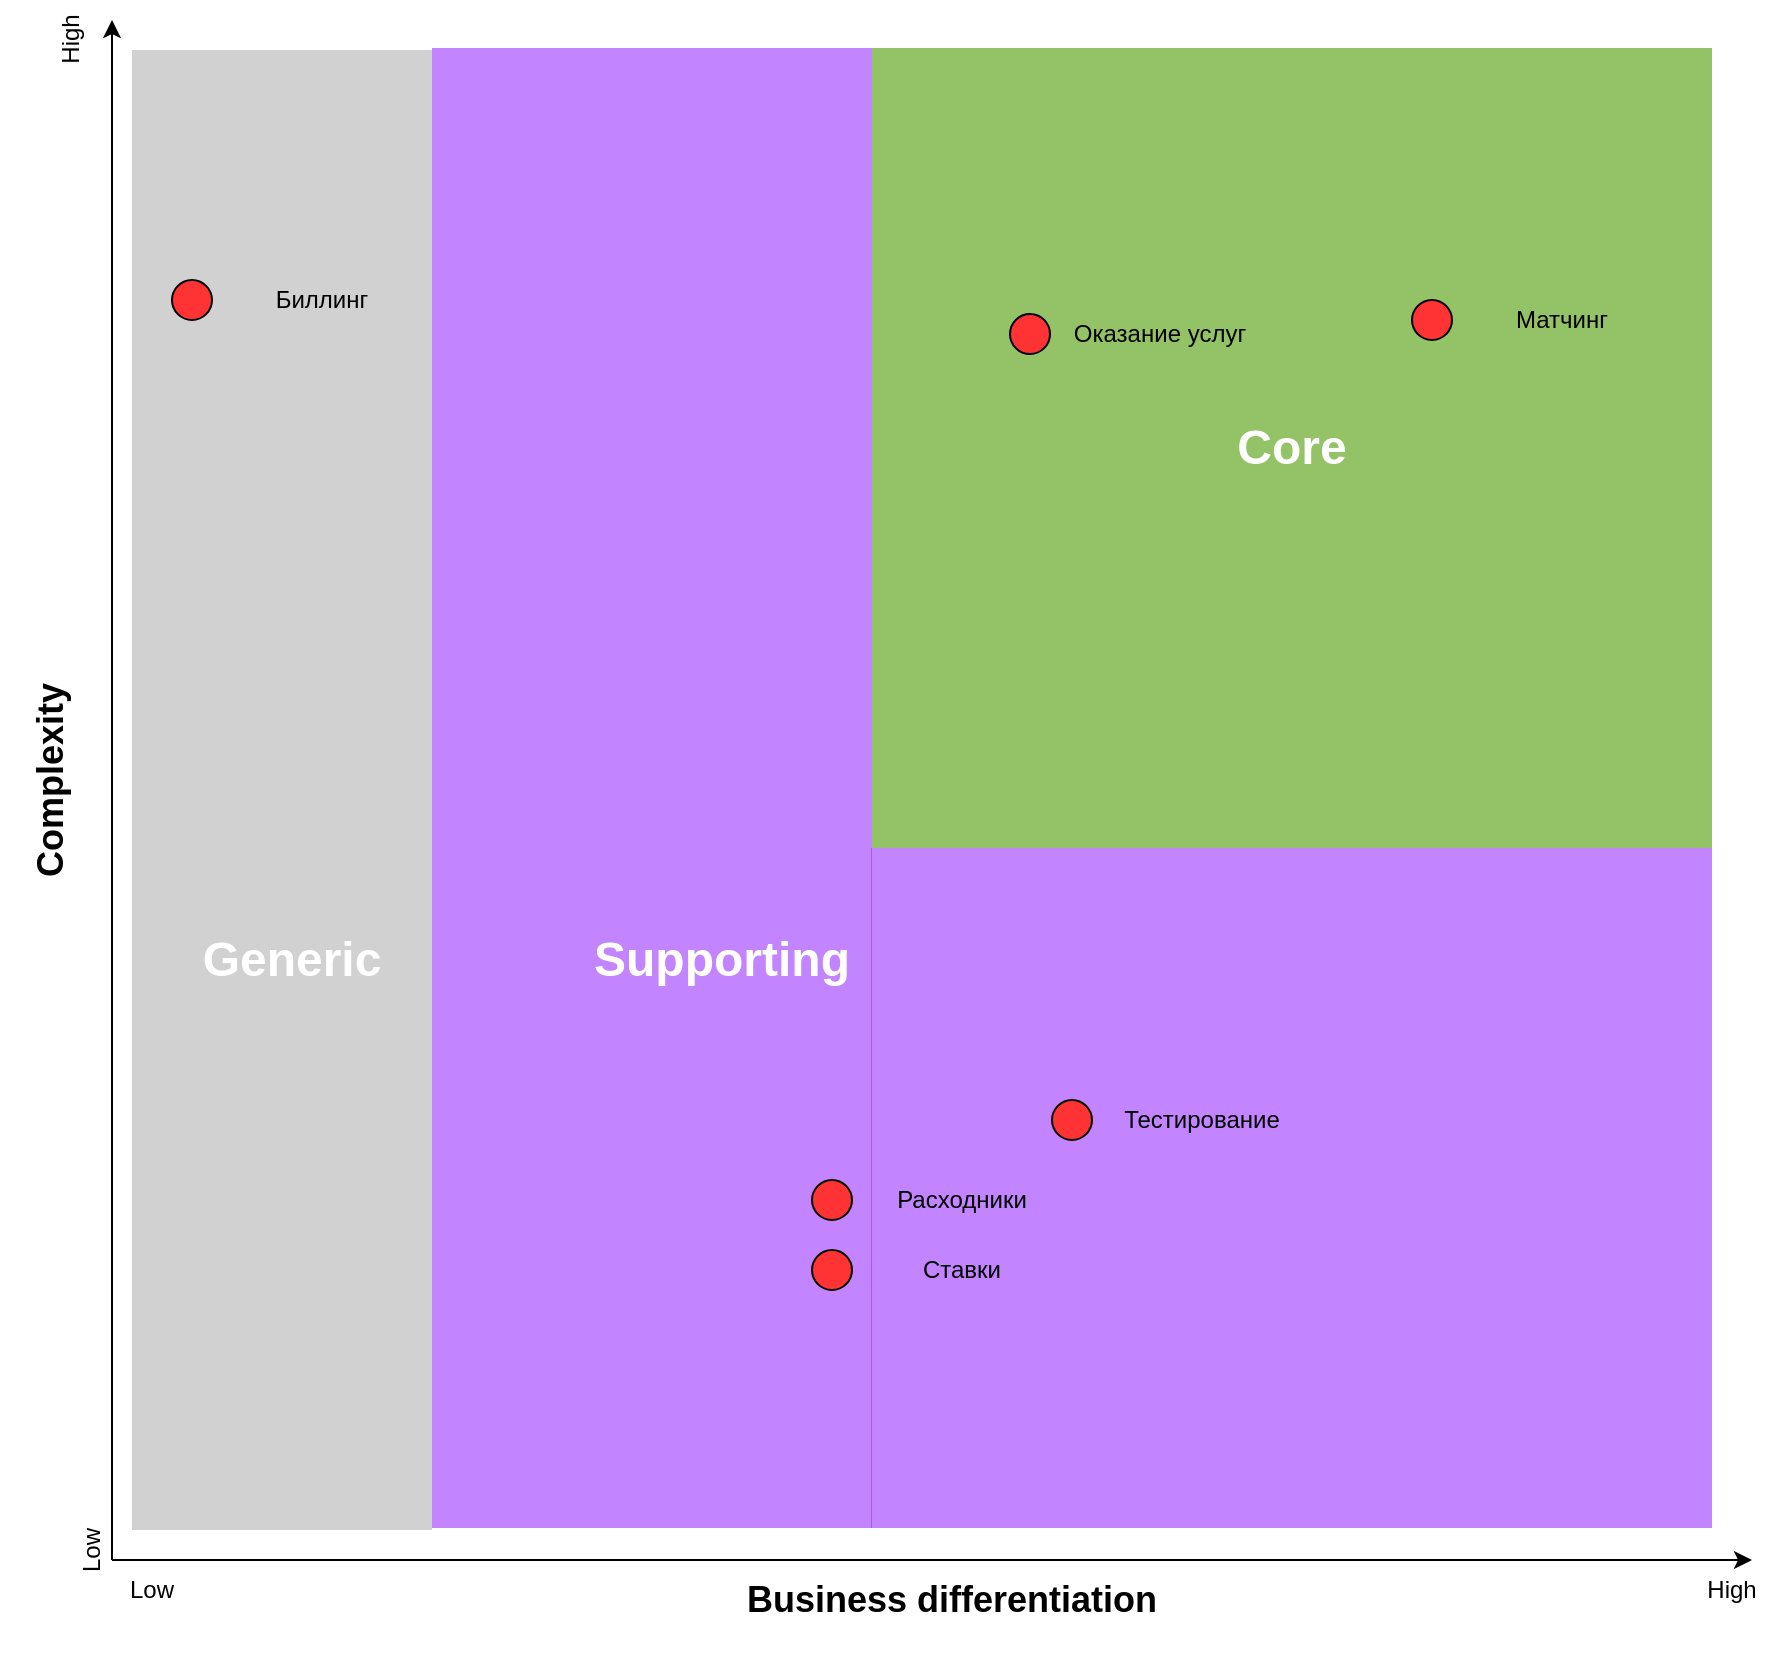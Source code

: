 <mxfile version="22.1.2" type="device">
  <diagram id="y_Ux036iL8ao2liGmcVH" name="core-domain-chart">
    <mxGraphModel dx="2219" dy="1258" grid="1" gridSize="10" guides="1" tooltips="1" connect="1" arrows="1" fold="1" page="1" pageScale="1" pageWidth="850" pageHeight="1100" math="0" shadow="0">
      <root>
        <mxCell id="7POqw8fOx_1jlbIEAkON-0" />
        <mxCell id="7POqw8fOx_1jlbIEAkON-1" style="locked=1;" parent="7POqw8fOx_1jlbIEAkON-0" />
        <mxCell id="uENPYtC2MfaOTDSbOvwd-11" value="" style="group" parent="7POqw8fOx_1jlbIEAkON-1" vertex="1" connectable="0">
          <mxGeometry x="79.5" y="30" width="870.5" height="800" as="geometry" />
        </mxCell>
        <mxCell id="uENPYtC2MfaOTDSbOvwd-5" value="" style="rounded=0;whiteSpace=wrap;html=1;fillColor=#9933FF;strokeColor=none;connectable=0;fillOpacity=60;" parent="uENPYtC2MfaOTDSbOvwd-11" vertex="1">
          <mxGeometry x="200.5" y="14" width="220" height="740" as="geometry" />
        </mxCell>
        <mxCell id="uENPYtC2MfaOTDSbOvwd-7" value="" style="rounded=0;whiteSpace=wrap;html=1;fillColor=#9933FF;strokeColor=none;connectable=0;fillOpacity=60;" parent="uENPYtC2MfaOTDSbOvwd-11" vertex="1">
          <mxGeometry x="420" y="414" width="420.5" height="340" as="geometry" />
        </mxCell>
        <mxCell id="uENPYtC2MfaOTDSbOvwd-0" value="" style="endArrow=classic;html=1;" parent="uENPYtC2MfaOTDSbOvwd-11" edge="1">
          <mxGeometry width="50" height="50" relative="1" as="geometry">
            <mxPoint x="40.5" y="770" as="sourcePoint" />
            <mxPoint x="40.5" as="targetPoint" />
          </mxGeometry>
        </mxCell>
        <mxCell id="uENPYtC2MfaOTDSbOvwd-1" value="&lt;h2&gt;Complexity&lt;/h2&gt;" style="text;html=1;strokeColor=none;fillColor=none;align=center;verticalAlign=middle;whiteSpace=wrap;rounded=0;rotation=-90;" parent="uENPYtC2MfaOTDSbOvwd-11" vertex="1">
          <mxGeometry x="-9.5" y="370" width="39" height="20" as="geometry" />
        </mxCell>
        <mxCell id="uENPYtC2MfaOTDSbOvwd-2" value="" style="endArrow=classic;html=1;" parent="uENPYtC2MfaOTDSbOvwd-11" edge="1">
          <mxGeometry width="50" height="50" relative="1" as="geometry">
            <mxPoint x="40.5" y="770" as="sourcePoint" />
            <mxPoint x="860.5" y="770" as="targetPoint" />
          </mxGeometry>
        </mxCell>
        <mxCell id="uENPYtC2MfaOTDSbOvwd-4" value="&lt;h2&gt;Business differentiation&lt;/h2&gt;" style="text;html=1;strokeColor=none;fillColor=none;align=center;verticalAlign=middle;whiteSpace=wrap;rounded=0;" parent="uENPYtC2MfaOTDSbOvwd-11" vertex="1">
          <mxGeometry x="330.5" y="780" width="260" height="20" as="geometry" />
        </mxCell>
        <mxCell id="uENPYtC2MfaOTDSbOvwd-6" value="&lt;h1&gt;&lt;font color=&quot;#ffffff&quot;&gt;Core&lt;/font&gt;&lt;/h1&gt;" style="rounded=0;whiteSpace=wrap;html=1;fillColor=#4D9900;strokeColor=none;connectable=0;fillOpacity=60" parent="uENPYtC2MfaOTDSbOvwd-11" vertex="1">
          <mxGeometry x="420.5" y="14" width="420" height="400" as="geometry" />
        </mxCell>
        <mxCell id="uENPYtC2MfaOTDSbOvwd-8" value="" style="rounded=0;whiteSpace=wrap;html=1;fillColor=#B3B3B3;strokeColor=none;connectable=0;fillOpacity=60;" parent="uENPYtC2MfaOTDSbOvwd-11" vertex="1">
          <mxGeometry x="50.5" y="15" width="150" height="740" as="geometry" />
        </mxCell>
        <mxCell id="uENPYtC2MfaOTDSbOvwd-9" value="&lt;h1&gt;&lt;font color=&quot;#ffffff&quot;&gt;Supporting&lt;/font&gt;&lt;/h1&gt;" style="text;html=1;strokeColor=none;fillColor=none;align=center;verticalAlign=middle;whiteSpace=wrap;rounded=0;" parent="uENPYtC2MfaOTDSbOvwd-11" vertex="1">
          <mxGeometry x="325.5" y="460" width="40" height="20" as="geometry" />
        </mxCell>
        <mxCell id="uENPYtC2MfaOTDSbOvwd-10" value="&lt;h1&gt;&lt;font color=&quot;#ffffff&quot;&gt;Generic&lt;/font&gt;&lt;/h1&gt;" style="text;html=1;strokeColor=none;fillColor=none;align=center;verticalAlign=middle;whiteSpace=wrap;rounded=0;" parent="uENPYtC2MfaOTDSbOvwd-11" vertex="1">
          <mxGeometry x="110.5" y="460" width="40" height="20" as="geometry" />
        </mxCell>
        <mxCell id="rGnyAY1_3tPmR1fd7tcl-27" value="Low" style="text;html=1;strokeColor=none;fillColor=none;align=center;verticalAlign=middle;whiteSpace=wrap;rounded=0;rotation=-90;" parent="uENPYtC2MfaOTDSbOvwd-11" vertex="1">
          <mxGeometry x="10.5" y="755" width="40" height="20" as="geometry" />
        </mxCell>
        <mxCell id="rGnyAY1_3tPmR1fd7tcl-28" value="High" style="text;html=1;strokeColor=none;fillColor=none;align=center;verticalAlign=middle;whiteSpace=wrap;rounded=0;rotation=-90;" parent="uENPYtC2MfaOTDSbOvwd-11" vertex="1">
          <mxGeometry width="40" height="20" as="geometry" />
        </mxCell>
        <mxCell id="rGnyAY1_3tPmR1fd7tcl-29" value="Low" style="text;html=1;strokeColor=none;fillColor=none;align=center;verticalAlign=middle;whiteSpace=wrap;rounded=0;" parent="uENPYtC2MfaOTDSbOvwd-11" vertex="1">
          <mxGeometry x="40" y="775" width="40" height="20" as="geometry" />
        </mxCell>
        <mxCell id="rGnyAY1_3tPmR1fd7tcl-30" value="High" style="text;html=1;strokeColor=none;fillColor=none;align=center;verticalAlign=middle;whiteSpace=wrap;rounded=0;" parent="uENPYtC2MfaOTDSbOvwd-11" vertex="1">
          <mxGeometry x="830.5" y="775" width="40" height="20" as="geometry" />
        </mxCell>
        <mxCell id="uENPYtC2MfaOTDSbOvwd-12" value="Bounded contexts" style="locked=1;" parent="7POqw8fOx_1jlbIEAkON-0" />
        <mxCell id="rGnyAY1_3tPmR1fd7tcl-7" value="" style="group" parent="uENPYtC2MfaOTDSbOvwd-12" vertex="1" connectable="0">
          <mxGeometry x="770" y="170" width="130" height="20" as="geometry" />
        </mxCell>
        <mxCell id="rGnyAY1_3tPmR1fd7tcl-8" value="" style="ellipse;whiteSpace=wrap;html=1;aspect=fixed;fillColor=#FF3333;" parent="rGnyAY1_3tPmR1fd7tcl-7" vertex="1">
          <mxGeometry width="20" height="20" as="geometry" />
        </mxCell>
        <mxCell id="rGnyAY1_3tPmR1fd7tcl-9" value="Матчинг" style="text;html=1;strokeColor=none;fillColor=none;align=center;verticalAlign=middle;whiteSpace=wrap;rounded=0;" parent="rGnyAY1_3tPmR1fd7tcl-7" vertex="1">
          <mxGeometry x="20" width="110" height="20" as="geometry" />
        </mxCell>
        <mxCell id="rGnyAY1_3tPmR1fd7tcl-11" value="" style="group" parent="uENPYtC2MfaOTDSbOvwd-12" vertex="1" connectable="0">
          <mxGeometry x="150" y="160" width="130" height="20" as="geometry" />
        </mxCell>
        <mxCell id="rGnyAY1_3tPmR1fd7tcl-12" value="" style="ellipse;whiteSpace=wrap;html=1;aspect=fixed;fillColor=#FF3333;" parent="rGnyAY1_3tPmR1fd7tcl-11" vertex="1">
          <mxGeometry width="20" height="20" as="geometry" />
        </mxCell>
        <mxCell id="rGnyAY1_3tPmR1fd7tcl-13" value="Биллинг" style="text;html=1;strokeColor=none;fillColor=none;align=center;verticalAlign=middle;whiteSpace=wrap;rounded=0;" parent="rGnyAY1_3tPmR1fd7tcl-11" vertex="1">
          <mxGeometry x="20" width="110" height="20" as="geometry" />
        </mxCell>
        <mxCell id="rGnyAY1_3tPmR1fd7tcl-22" value="" style="group" parent="uENPYtC2MfaOTDSbOvwd-12" vertex="1" connectable="0">
          <mxGeometry x="470" y="610" width="130" height="20" as="geometry" />
        </mxCell>
        <mxCell id="rGnyAY1_3tPmR1fd7tcl-23" value="" style="group" parent="rGnyAY1_3tPmR1fd7tcl-22" vertex="1" connectable="0">
          <mxGeometry width="130" height="20" as="geometry" />
        </mxCell>
        <mxCell id="rGnyAY1_3tPmR1fd7tcl-24" value="" style="ellipse;whiteSpace=wrap;html=1;aspect=fixed;fillColor=#FF3333;" parent="rGnyAY1_3tPmR1fd7tcl-23" vertex="1">
          <mxGeometry width="20" height="20" as="geometry" />
        </mxCell>
        <mxCell id="rGnyAY1_3tPmR1fd7tcl-25" value="Расходники" style="text;html=1;strokeColor=none;fillColor=none;align=center;verticalAlign=middle;whiteSpace=wrap;rounded=0;" parent="rGnyAY1_3tPmR1fd7tcl-23" vertex="1">
          <mxGeometry x="20" width="110" height="20" as="geometry" />
        </mxCell>
        <mxCell id="3ZNTXsgXTnJ1oy_lYGZp-0" value="" style="group" vertex="1" connectable="0" parent="uENPYtC2MfaOTDSbOvwd-12">
          <mxGeometry x="580" y="150" width="130" height="20" as="geometry" />
        </mxCell>
        <mxCell id="3ZNTXsgXTnJ1oy_lYGZp-1" value="" style="ellipse;whiteSpace=wrap;html=1;aspect=fixed;fillColor=#FF3333;" vertex="1" parent="3ZNTXsgXTnJ1oy_lYGZp-0">
          <mxGeometry x="-11" y="27" width="20" height="20" as="geometry" />
        </mxCell>
        <mxCell id="3ZNTXsgXTnJ1oy_lYGZp-2" value="Оказание услуг" style="text;html=1;strokeColor=none;fillColor=none;align=center;verticalAlign=middle;whiteSpace=wrap;rounded=0;" vertex="1" parent="3ZNTXsgXTnJ1oy_lYGZp-0">
          <mxGeometry x="9" y="27" width="110" height="20" as="geometry" />
        </mxCell>
        <mxCell id="3ZNTXsgXTnJ1oy_lYGZp-12" value="" style="group" vertex="1" connectable="0" parent="uENPYtC2MfaOTDSbOvwd-12">
          <mxGeometry x="590" y="570" width="130" height="20" as="geometry" />
        </mxCell>
        <mxCell id="3ZNTXsgXTnJ1oy_lYGZp-13" value="" style="group" vertex="1" connectable="0" parent="3ZNTXsgXTnJ1oy_lYGZp-12">
          <mxGeometry width="130" height="20" as="geometry" />
        </mxCell>
        <mxCell id="3ZNTXsgXTnJ1oy_lYGZp-14" value="" style="ellipse;whiteSpace=wrap;html=1;aspect=fixed;fillColor=#FF3333;" vertex="1" parent="3ZNTXsgXTnJ1oy_lYGZp-13">
          <mxGeometry width="20" height="20" as="geometry" />
        </mxCell>
        <mxCell id="3ZNTXsgXTnJ1oy_lYGZp-15" value="Тестирование" style="text;html=1;strokeColor=none;fillColor=none;align=center;verticalAlign=middle;whiteSpace=wrap;rounded=0;" vertex="1" parent="3ZNTXsgXTnJ1oy_lYGZp-13">
          <mxGeometry x="20" width="110" height="20" as="geometry" />
        </mxCell>
        <mxCell id="3ZNTXsgXTnJ1oy_lYGZp-16" value="" style="group" vertex="1" connectable="0" parent="uENPYtC2MfaOTDSbOvwd-12">
          <mxGeometry x="470" y="645" width="130" height="20" as="geometry" />
        </mxCell>
        <mxCell id="3ZNTXsgXTnJ1oy_lYGZp-17" value="" style="group" vertex="1" connectable="0" parent="3ZNTXsgXTnJ1oy_lYGZp-16">
          <mxGeometry width="130" height="20" as="geometry" />
        </mxCell>
        <mxCell id="3ZNTXsgXTnJ1oy_lYGZp-18" value="" style="ellipse;whiteSpace=wrap;html=1;aspect=fixed;fillColor=#FF3333;" vertex="1" parent="3ZNTXsgXTnJ1oy_lYGZp-17">
          <mxGeometry width="20" height="20" as="geometry" />
        </mxCell>
        <mxCell id="3ZNTXsgXTnJ1oy_lYGZp-19" value="Ставки" style="text;html=1;strokeColor=none;fillColor=none;align=center;verticalAlign=middle;whiteSpace=wrap;rounded=0;" vertex="1" parent="3ZNTXsgXTnJ1oy_lYGZp-17">
          <mxGeometry x="20" width="110" height="20" as="geometry" />
        </mxCell>
      </root>
    </mxGraphModel>
  </diagram>
</mxfile>
